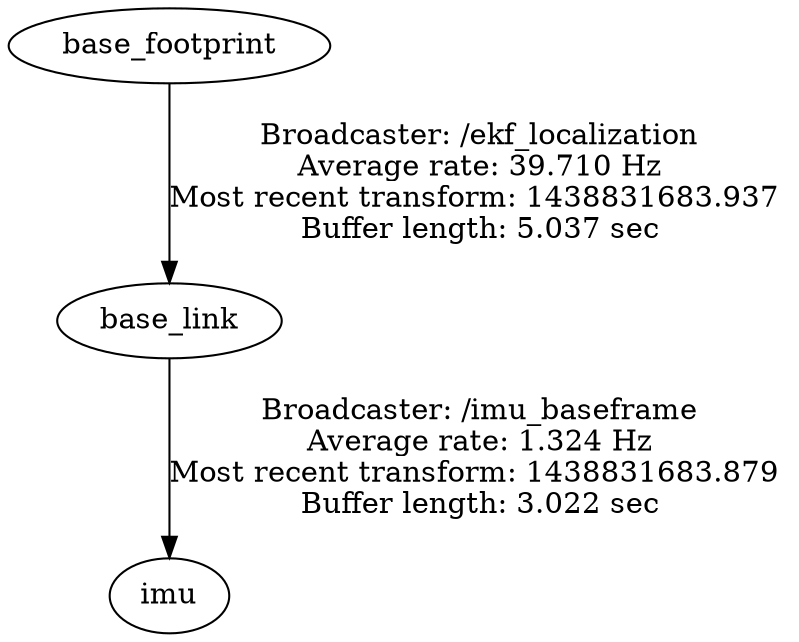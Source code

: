 digraph G {
"base_footprint" -> "base_link"[label="Broadcaster: /ekf_localization\nAverage rate: 39.710 Hz\nMost recent transform: 1438831683.937 \nBuffer length: 5.037 sec\n"];
"base_link" -> "imu"[label="Broadcaster: /imu_baseframe\nAverage rate: 1.324 Hz\nMost recent transform: 1438831683.879 \nBuffer length: 3.022 sec\n"];
}